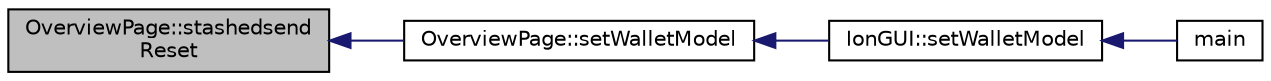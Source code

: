 digraph "OverviewPage::stashedsendReset"
{
  edge [fontname="Helvetica",fontsize="10",labelfontname="Helvetica",labelfontsize="10"];
  node [fontname="Helvetica",fontsize="10",shape=record];
  rankdir="LR";
  Node720 [label="OverviewPage::stashedsend\lReset",height=0.2,width=0.4,color="black", fillcolor="grey75", style="filled", fontcolor="black"];
  Node720 -> Node721 [dir="back",color="midnightblue",fontsize="10",style="solid",fontname="Helvetica"];
  Node721 [label="OverviewPage::setWalletModel",height=0.2,width=0.4,color="black", fillcolor="white", style="filled",URL="$d1/d91/class_overview_page.html#a2ed52a3a87e9c74fee38fa873c9bc71f"];
  Node721 -> Node722 [dir="back",color="midnightblue",fontsize="10",style="solid",fontname="Helvetica"];
  Node722 [label="IonGUI::setWalletModel",height=0.2,width=0.4,color="black", fillcolor="white", style="filled",URL="$dc/d0b/class_ion_g_u_i.html#a37f87db65498b036d387c705a749c45d",tooltip="Set the wallet model. "];
  Node722 -> Node723 [dir="back",color="midnightblue",fontsize="10",style="solid",fontname="Helvetica"];
  Node723 [label="main",height=0.2,width=0.4,color="black", fillcolor="white", style="filled",URL="$d5/d2d/ion_8cpp.html#a0ddf1224851353fc92bfbff6f499fa97"];
}
